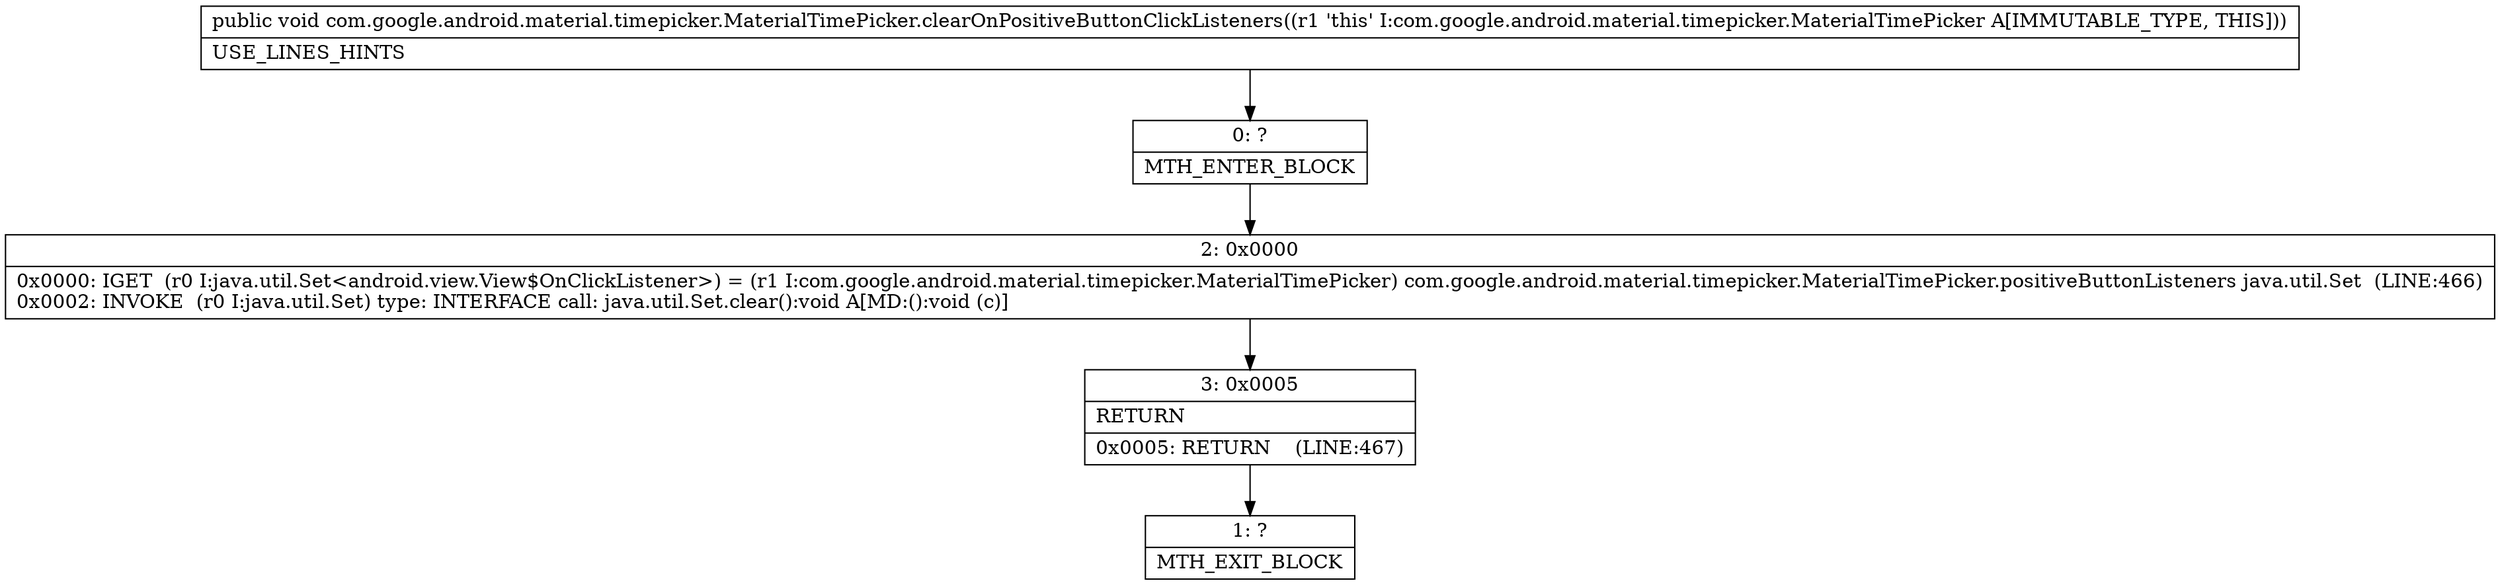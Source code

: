 digraph "CFG forcom.google.android.material.timepicker.MaterialTimePicker.clearOnPositiveButtonClickListeners()V" {
Node_0 [shape=record,label="{0\:\ ?|MTH_ENTER_BLOCK\l}"];
Node_2 [shape=record,label="{2\:\ 0x0000|0x0000: IGET  (r0 I:java.util.Set\<android.view.View$OnClickListener\>) = (r1 I:com.google.android.material.timepicker.MaterialTimePicker) com.google.android.material.timepicker.MaterialTimePicker.positiveButtonListeners java.util.Set  (LINE:466)\l0x0002: INVOKE  (r0 I:java.util.Set) type: INTERFACE call: java.util.Set.clear():void A[MD:():void (c)]\l}"];
Node_3 [shape=record,label="{3\:\ 0x0005|RETURN\l|0x0005: RETURN    (LINE:467)\l}"];
Node_1 [shape=record,label="{1\:\ ?|MTH_EXIT_BLOCK\l}"];
MethodNode[shape=record,label="{public void com.google.android.material.timepicker.MaterialTimePicker.clearOnPositiveButtonClickListeners((r1 'this' I:com.google.android.material.timepicker.MaterialTimePicker A[IMMUTABLE_TYPE, THIS]))  | USE_LINES_HINTS\l}"];
MethodNode -> Node_0;Node_0 -> Node_2;
Node_2 -> Node_3;
Node_3 -> Node_1;
}

